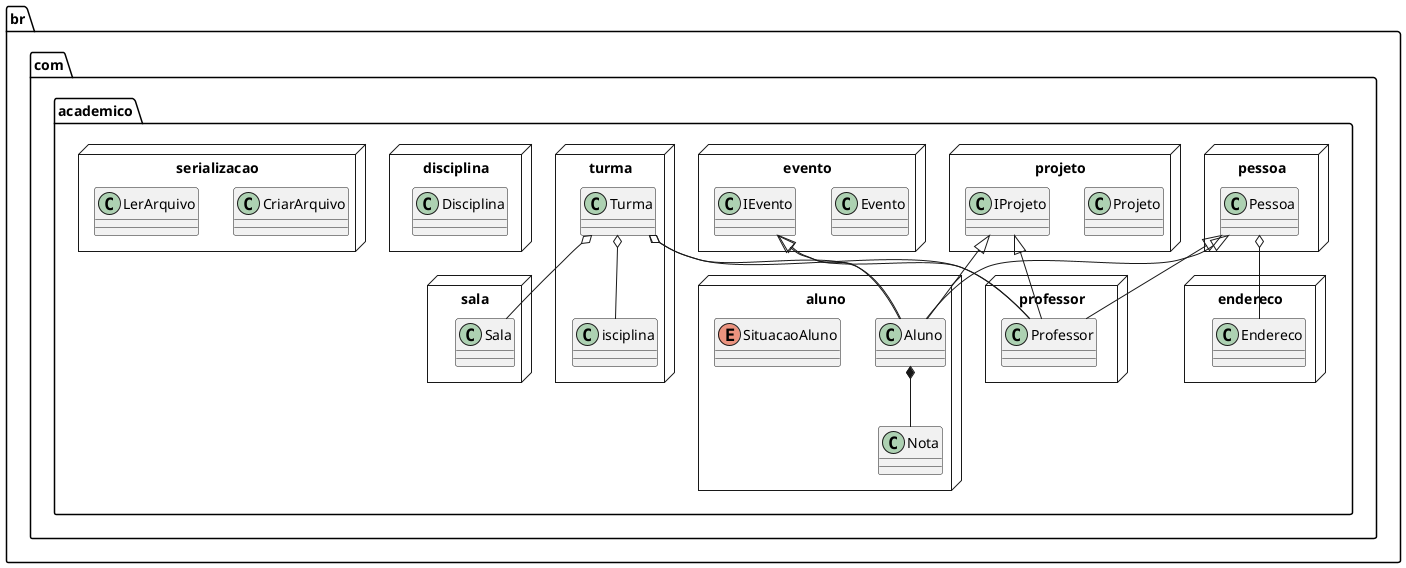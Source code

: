 @startuml academico

package br.com.academico.endereco <<node>>{
    Class Endereco
}

package br.com.academico.professor <<node>>{
    Class Professor
}

package br.com.academico.aluno <<node>>{
    Class Aluno
    enum SituacaoAluno
    Aluno*-- Nota
}

package br.com.academico.pessoa <<node>>{
    Class Pessoa
    Pessoa o-- Endereco
    Pessoa<|-- Aluno
    Pessoa<|-- Professor
}

package br.com.academico.projeto <<node>>{
    Class Projeto
    IProjeto<|-- Aluno
    IProjeto<|-- Professor
}

package br.com.academico.evento <<node>>{
    Class Evento
    IEvento<|-- Aluno
    IEvento<|-- Professor
}

package br.com.academico.turma <<node>>{
    Class Turma
}

package br.com.academico.disciplina <<node>>{
    Class Disciplina
}

package br.com.academico.sala <<node>>{
    Class Sala
}

package br.com.academico.turma <<node>>{
    Class Turma
    Turma o--Professor
    Turma o--Sala
    Turma o--Disciplina
    Turma o--Aluno
}

package br.com.academico.serializacao <<node>>{
    class CriarArquivo
    class LerArquivo
}


@enduml